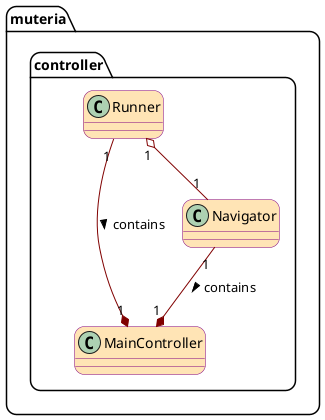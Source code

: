 @startuml
/'-------------- Style ----------------'/
skinparam roundcorner 20
skinparam class {
	BackgroundColor Moccasin
	ArrowColor Maroon
	BorderColor Purple
}
skinparam stereotypeCBackgroundColor YellowGreen
/'---------------------------------------'/

'interface 
package muteria.controller {
    class MainController {
    }
    class Navigator
    class Runner
    Runner "1" --* "1" MainController: contains > 
    Navigator "1" --* "1" MainController: contains > 
    Runner "1" o-- "1" Navigator
}
@enduml